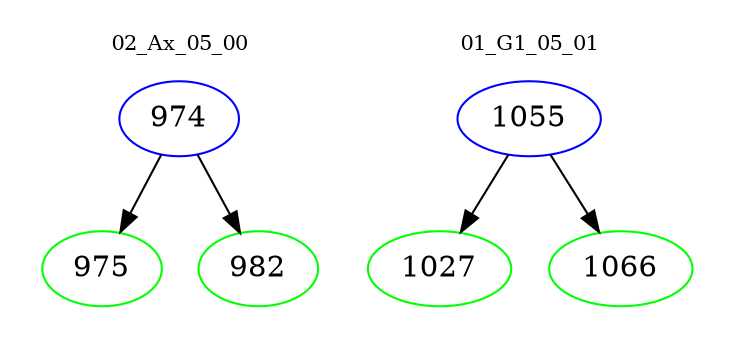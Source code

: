 digraph{
subgraph cluster_0 {
color = white
label = "02_Ax_05_00";
fontsize=10;
T0_974 [label="974", color="blue"]
T0_974 -> T0_975 [color="black"]
T0_975 [label="975", color="green"]
T0_974 -> T0_982 [color="black"]
T0_982 [label="982", color="green"]
}
subgraph cluster_1 {
color = white
label = "01_G1_05_01";
fontsize=10;
T1_1055 [label="1055", color="blue"]
T1_1055 -> T1_1027 [color="black"]
T1_1027 [label="1027", color="green"]
T1_1055 -> T1_1066 [color="black"]
T1_1066 [label="1066", color="green"]
}
}
